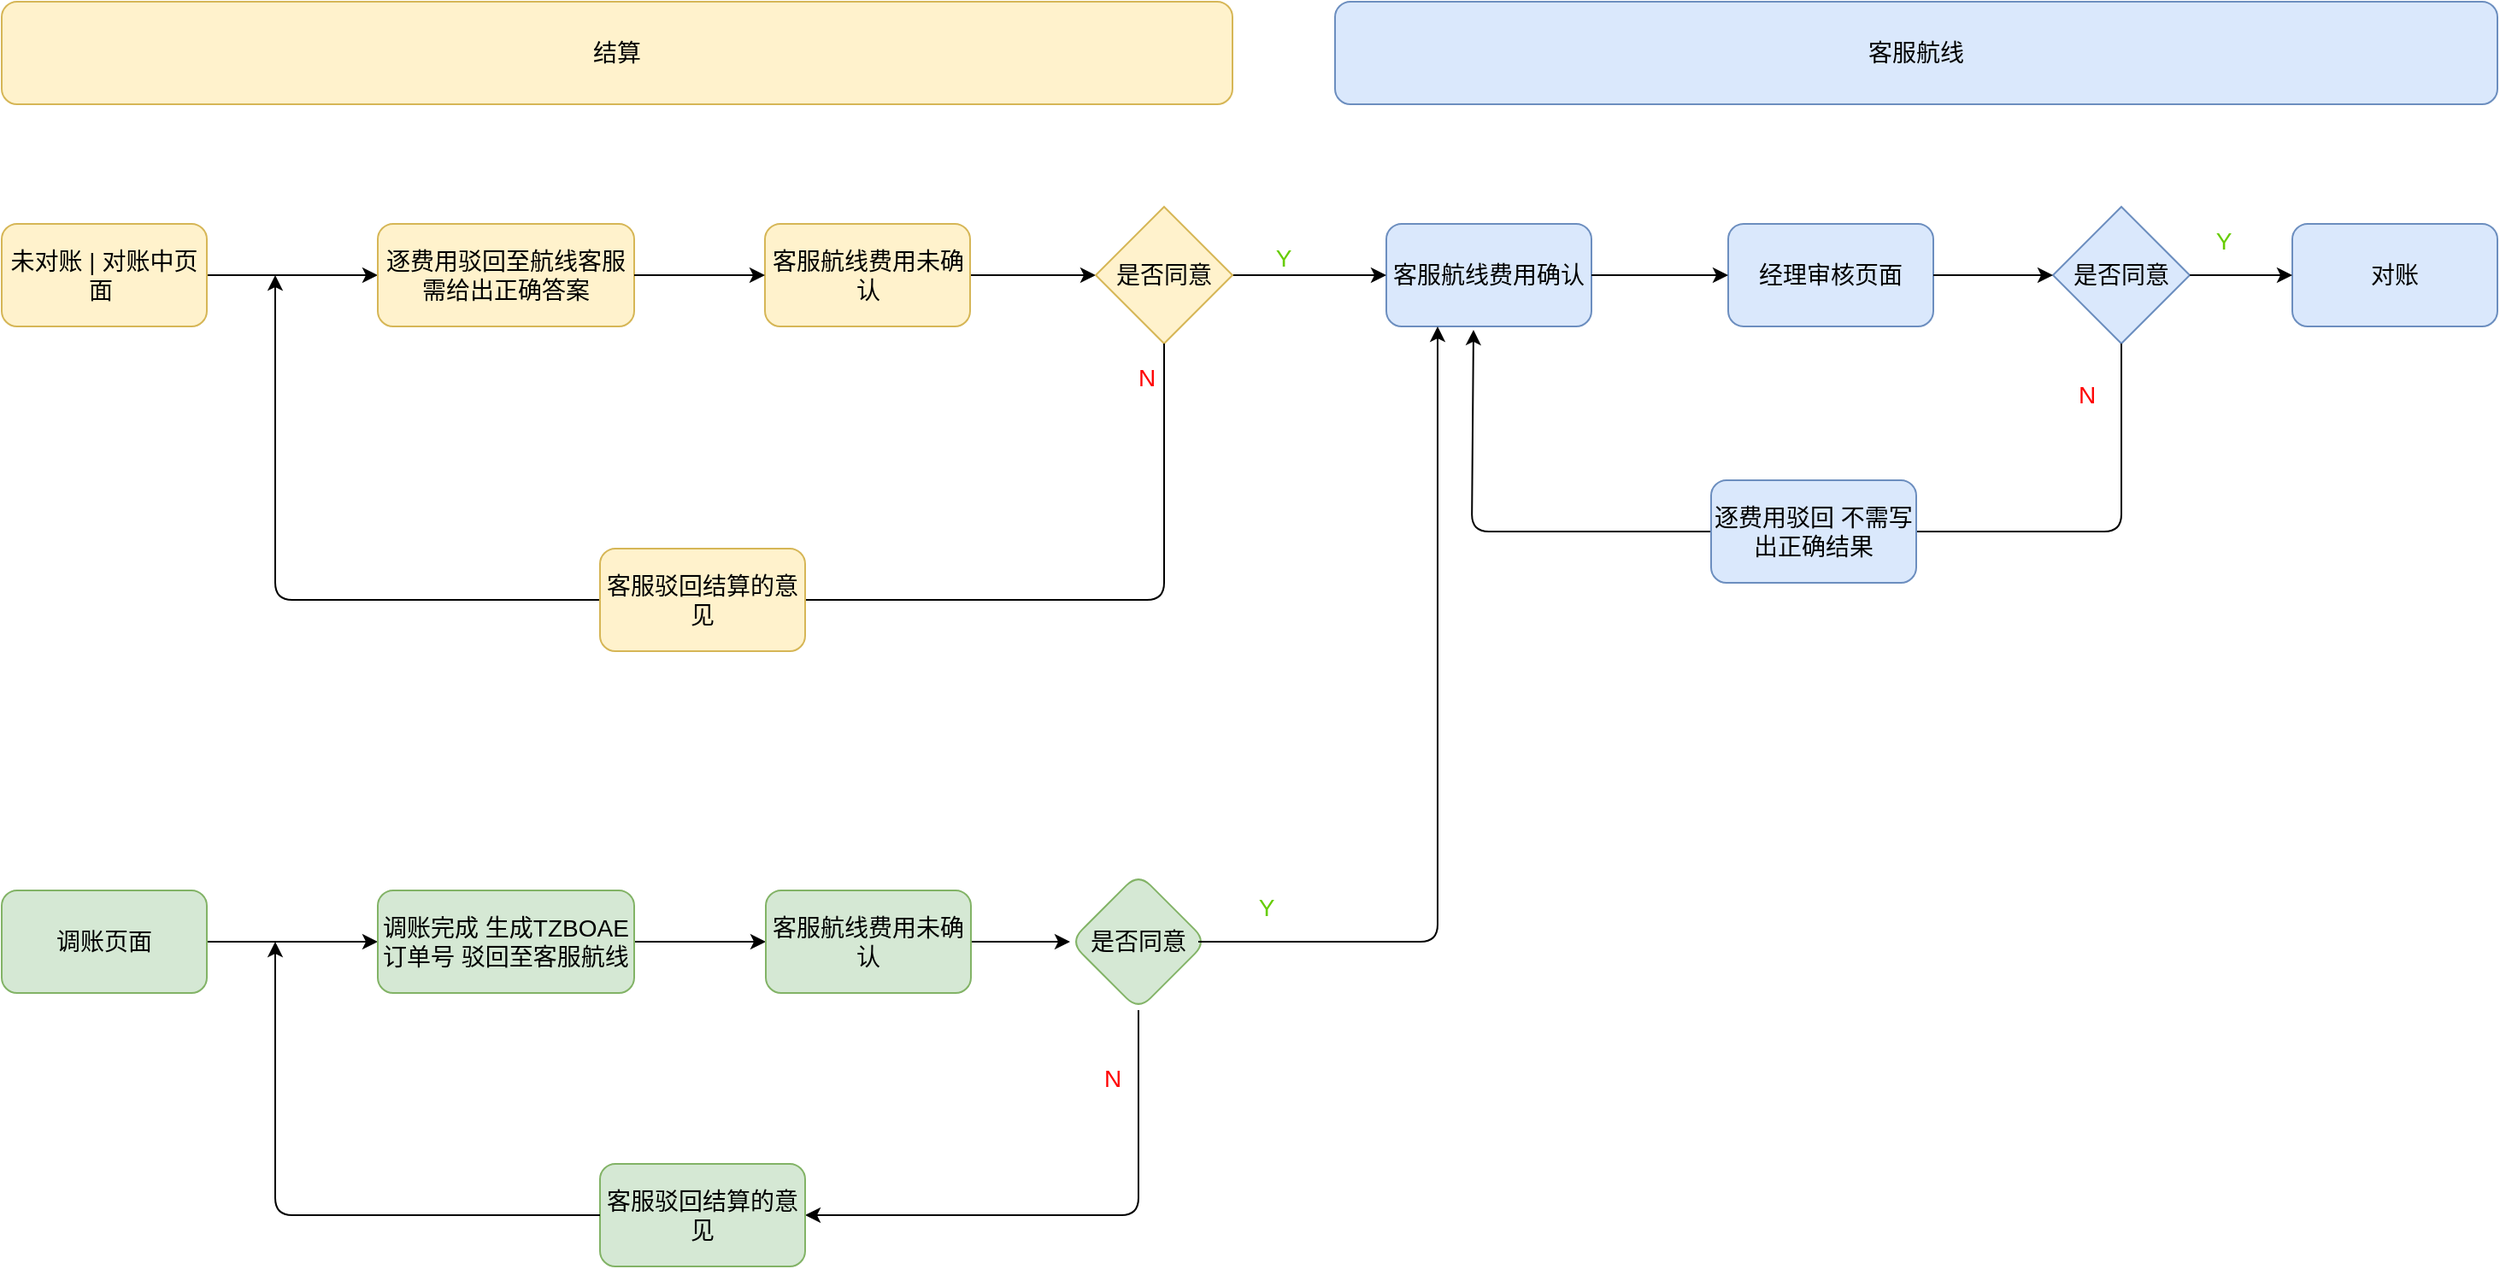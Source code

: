 <mxfile version="13.9.9" type="github">
  <diagram id="01YVRN5WHOi22kXBUqmN" name="第 1 页">
    <mxGraphModel dx="3327" dy="896" grid="1" gridSize="10" guides="1" tooltips="1" connect="1" arrows="1" fold="1" page="1" pageScale="1" pageWidth="827" pageHeight="1169" math="0" shadow="0">
      <root>
        <mxCell id="0" />
        <mxCell id="1" parent="0" />
        <mxCell id="mKIrfrcM3_r9y4etdSSy-2" value="客服航线" style="rounded=1;whiteSpace=wrap;html=1;fillColor=#dae8fc;strokeColor=#6c8ebf;fontSize=14;" parent="1" vertex="1">
          <mxGeometry x="-140" y="140" width="680" height="60" as="geometry" />
        </mxCell>
        <mxCell id="mKIrfrcM3_r9y4etdSSy-4" value="经理审核页面" style="rounded=1;whiteSpace=wrap;html=1;fillColor=#dae8fc;strokeColor=#6c8ebf;fontSize=14;" parent="1" vertex="1">
          <mxGeometry x="90" y="270" width="120" height="60" as="geometry" />
        </mxCell>
        <mxCell id="mKIrfrcM3_r9y4etdSSy-5" value="对账" style="rounded=1;whiteSpace=wrap;html=1;fillColor=#dae8fc;strokeColor=#6c8ebf;fontSize=14;" parent="1" vertex="1">
          <mxGeometry x="420" y="270" width="120" height="60" as="geometry" />
        </mxCell>
        <mxCell id="mKIrfrcM3_r9y4etdSSy-6" value="是否同意" style="rhombus;whiteSpace=wrap;html=1;fillColor=#dae8fc;strokeColor=#6c8ebf;fontSize=14;" parent="1" vertex="1">
          <mxGeometry x="280" y="260" width="80" height="80" as="geometry" />
        </mxCell>
        <mxCell id="mKIrfrcM3_r9y4etdSSy-12" value="客服航线费用确认" style="rounded=1;whiteSpace=wrap;html=1;fillColor=#dae8fc;strokeColor=#6c8ebf;fontSize=14;" parent="1" vertex="1">
          <mxGeometry x="-110" y="270" width="120" height="60" as="geometry" />
        </mxCell>
        <mxCell id="mKIrfrcM3_r9y4etdSSy-13" value="" style="endArrow=classic;html=1;entryX=0;entryY=0.5;entryDx=0;entryDy=0;exitX=1;exitY=0.5;exitDx=0;exitDy=0;fontSize=14;" parent="1" source="mKIrfrcM3_r9y4etdSSy-12" target="mKIrfrcM3_r9y4etdSSy-4" edge="1">
          <mxGeometry width="50" height="50" relative="1" as="geometry">
            <mxPoint x="30" y="300" as="sourcePoint" />
            <mxPoint x="80" y="250" as="targetPoint" />
          </mxGeometry>
        </mxCell>
        <mxCell id="mKIrfrcM3_r9y4etdSSy-14" value="" style="endArrow=classic;html=1;entryX=0;entryY=0.5;entryDx=0;entryDy=0;fontSize=14;" parent="1" target="mKIrfrcM3_r9y4etdSSy-6" edge="1">
          <mxGeometry width="50" height="50" relative="1" as="geometry">
            <mxPoint x="210" y="300" as="sourcePoint" />
            <mxPoint x="260" y="250" as="targetPoint" />
          </mxGeometry>
        </mxCell>
        <mxCell id="mKIrfrcM3_r9y4etdSSy-15" value="" style="endArrow=classic;html=1;entryX=0;entryY=0.5;entryDx=0;entryDy=0;fontSize=14;" parent="1" target="mKIrfrcM3_r9y4etdSSy-5" edge="1">
          <mxGeometry width="50" height="50" relative="1" as="geometry">
            <mxPoint x="360" y="300" as="sourcePoint" />
            <mxPoint x="410" y="250" as="targetPoint" />
          </mxGeometry>
        </mxCell>
        <mxCell id="mKIrfrcM3_r9y4etdSSy-16" value="&lt;font color=&quot;#66cc00&quot; style=&quot;font-size: 14px;&quot;&gt;Y&lt;/font&gt;" style="text;html=1;strokeColor=none;fillColor=none;align=center;verticalAlign=middle;whiteSpace=wrap;rounded=0;fontSize=14;" parent="1" vertex="1">
          <mxGeometry x="360" y="270" width="40" height="20" as="geometry" />
        </mxCell>
        <mxCell id="mKIrfrcM3_r9y4etdSSy-17" value="" style="endArrow=classic;html=1;exitX=0.5;exitY=1;exitDx=0;exitDy=0;entryX=0.425;entryY=1.033;entryDx=0;entryDy=0;entryPerimeter=0;fontSize=14;" parent="1" source="mKIrfrcM3_r9y4etdSSy-6" target="mKIrfrcM3_r9y4etdSSy-12" edge="1">
          <mxGeometry width="50" height="50" relative="1" as="geometry">
            <mxPoint x="340" y="400" as="sourcePoint" />
            <mxPoint x="-50" y="420" as="targetPoint" />
            <Array as="points">
              <mxPoint x="320" y="450" />
              <mxPoint x="-60" y="450" />
            </Array>
          </mxGeometry>
        </mxCell>
        <mxCell id="mKIrfrcM3_r9y4etdSSy-18" value="&lt;font color=&quot;#ff0000&quot; style=&quot;font-size: 14px;&quot;&gt;N&lt;/font&gt;" style="text;html=1;strokeColor=none;fillColor=none;align=center;verticalAlign=middle;whiteSpace=wrap;rounded=0;fontSize=14;" parent="1" vertex="1">
          <mxGeometry x="280" y="360" width="40" height="20" as="geometry" />
        </mxCell>
        <mxCell id="mKIrfrcM3_r9y4etdSSy-20" value="逐费用驳回 不需写出正确结果" style="rounded=1;whiteSpace=wrap;html=1;fillColor=#dae8fc;strokeColor=#6c8ebf;fontSize=14;" parent="1" vertex="1">
          <mxGeometry x="80" y="420" width="120" height="60" as="geometry" />
        </mxCell>
        <mxCell id="mKIrfrcM3_r9y4etdSSy-21" value="结算" style="rounded=1;whiteSpace=wrap;html=1;fillColor=#fff2cc;strokeColor=#d6b656;fontSize=14;" parent="1" vertex="1">
          <mxGeometry x="-920" y="140" width="720" height="60" as="geometry" />
        </mxCell>
        <mxCell id="mKIrfrcM3_r9y4etdSSy-26" value="" style="edgeStyle=orthogonalEdgeStyle;rounded=0;orthogonalLoop=1;jettySize=auto;html=1;fontSize=14;" parent="1" source="mKIrfrcM3_r9y4etdSSy-22" target="mKIrfrcM3_r9y4etdSSy-23" edge="1">
          <mxGeometry relative="1" as="geometry" />
        </mxCell>
        <mxCell id="mKIrfrcM3_r9y4etdSSy-22" value="未对账 | 对账中页面&amp;nbsp;" style="rounded=1;whiteSpace=wrap;html=1;fillColor=#fff2cc;strokeColor=#d6b656;fontSize=14;" parent="1" vertex="1">
          <mxGeometry x="-920" y="270" width="120" height="60" as="geometry" />
        </mxCell>
        <mxCell id="mKIrfrcM3_r9y4etdSSy-29" value="" style="edgeStyle=orthogonalEdgeStyle;rounded=0;orthogonalLoop=1;jettySize=auto;html=1;fontSize=14;" parent="1" source="mKIrfrcM3_r9y4etdSSy-40" target="mKIrfrcM3_r9y4etdSSy-27" edge="1">
          <mxGeometry relative="1" as="geometry" />
        </mxCell>
        <mxCell id="mKIrfrcM3_r9y4etdSSy-23" value="逐费用驳回至航线客服&lt;br style=&quot;font-size: 14px;&quot;&gt;需给出正确答案" style="rounded=1;whiteSpace=wrap;html=1;fillColor=#fff2cc;strokeColor=#d6b656;fontSize=14;" parent="1" vertex="1">
          <mxGeometry x="-700" y="270" width="150" height="60" as="geometry" />
        </mxCell>
        <mxCell id="mKIrfrcM3_r9y4etdSSy-30" style="edgeStyle=orthogonalEdgeStyle;rounded=0;orthogonalLoop=1;jettySize=auto;html=1;entryX=0;entryY=0.5;entryDx=0;entryDy=0;fontSize=14;" parent="1" source="mKIrfrcM3_r9y4etdSSy-27" target="mKIrfrcM3_r9y4etdSSy-12" edge="1">
          <mxGeometry relative="1" as="geometry" />
        </mxCell>
        <mxCell id="mKIrfrcM3_r9y4etdSSy-27" value="是否同意" style="rhombus;whiteSpace=wrap;html=1;fillColor=#fff2cc;strokeColor=#d6b656;fontSize=14;" parent="1" vertex="1">
          <mxGeometry x="-280" y="260" width="80" height="80" as="geometry" />
        </mxCell>
        <mxCell id="mKIrfrcM3_r9y4etdSSy-31" value="&lt;font color=&quot;#66cc00&quot; style=&quot;font-size: 14px;&quot;&gt;Y&lt;/font&gt;" style="text;html=1;strokeColor=none;fillColor=none;align=center;verticalAlign=middle;whiteSpace=wrap;rounded=0;fontSize=14;" parent="1" vertex="1">
          <mxGeometry x="-190" y="280" width="40" height="20" as="geometry" />
        </mxCell>
        <mxCell id="mKIrfrcM3_r9y4etdSSy-32" value="&lt;font color=&quot;#ff0000&quot; style=&quot;font-size: 14px;&quot;&gt;N&lt;/font&gt;" style="text;html=1;strokeColor=none;fillColor=none;align=center;verticalAlign=middle;whiteSpace=wrap;rounded=0;fontSize=14;" parent="1" vertex="1">
          <mxGeometry x="-270" y="350" width="40" height="20" as="geometry" />
        </mxCell>
        <mxCell id="mKIrfrcM3_r9y4etdSSy-37" value="" style="endArrow=classic;html=1;exitX=0.5;exitY=1;exitDx=0;exitDy=0;fontSize=14;" parent="1" source="mKIrfrcM3_r9y4etdSSy-27" edge="1">
          <mxGeometry width="50" height="50" relative="1" as="geometry">
            <mxPoint x="-370" y="440" as="sourcePoint" />
            <mxPoint x="-760" y="300" as="targetPoint" />
            <Array as="points">
              <mxPoint x="-240" y="490" />
              <mxPoint x="-760" y="490" />
            </Array>
          </mxGeometry>
        </mxCell>
        <mxCell id="mKIrfrcM3_r9y4etdSSy-38" value="客服驳回结算的意见" style="rounded=1;whiteSpace=wrap;html=1;fillColor=#fff2cc;strokeColor=#d6b656;fontSize=14;" parent="1" vertex="1">
          <mxGeometry x="-570" y="460" width="120" height="60" as="geometry" />
        </mxCell>
        <mxCell id="mKIrfrcM3_r9y4etdSSy-40" value="客服航线费用未确认" style="rounded=1;whiteSpace=wrap;html=1;fillColor=#fff2cc;strokeColor=#d6b656;fontSize=14;" parent="1" vertex="1">
          <mxGeometry x="-473.5" y="270" width="120" height="60" as="geometry" />
        </mxCell>
        <mxCell id="mKIrfrcM3_r9y4etdSSy-41" value="" style="edgeStyle=orthogonalEdgeStyle;rounded=0;orthogonalLoop=1;jettySize=auto;html=1;fontSize=14;" parent="1" source="mKIrfrcM3_r9y4etdSSy-23" target="mKIrfrcM3_r9y4etdSSy-40" edge="1">
          <mxGeometry relative="1" as="geometry">
            <mxPoint x="-450" y="300" as="sourcePoint" />
            <mxPoint x="-280" y="300" as="targetPoint" />
          </mxGeometry>
        </mxCell>
        <mxCell id="mKIrfrcM3_r9y4etdSSy-46" value="" style="edgeStyle=orthogonalEdgeStyle;rounded=0;orthogonalLoop=1;jettySize=auto;html=1;fontSize=14;" parent="1" source="mKIrfrcM3_r9y4etdSSy-42" target="mKIrfrcM3_r9y4etdSSy-45" edge="1">
          <mxGeometry relative="1" as="geometry" />
        </mxCell>
        <mxCell id="mKIrfrcM3_r9y4etdSSy-42" value="调账页面" style="rounded=1;whiteSpace=wrap;html=1;fillColor=#d5e8d4;strokeColor=#82b366;fontSize=14;" parent="1" vertex="1">
          <mxGeometry x="-920" y="660" width="120" height="60" as="geometry" />
        </mxCell>
        <mxCell id="mKIrfrcM3_r9y4etdSSy-48" value="" style="edgeStyle=orthogonalEdgeStyle;rounded=0;orthogonalLoop=1;jettySize=auto;html=1;fontSize=14;" parent="1" source="mKIrfrcM3_r9y4etdSSy-45" target="mKIrfrcM3_r9y4etdSSy-47" edge="1">
          <mxGeometry relative="1" as="geometry" />
        </mxCell>
        <mxCell id="mKIrfrcM3_r9y4etdSSy-45" value="调账完成 生成TZBOAE订单号 驳回至客服航线" style="whiteSpace=wrap;html=1;rounded=1;strokeColor=#82b366;fillColor=#d5e8d4;fontSize=14;" parent="1" vertex="1">
          <mxGeometry x="-700" y="660" width="150" height="60" as="geometry" />
        </mxCell>
        <mxCell id="mKIrfrcM3_r9y4etdSSy-50" value="" style="edgeStyle=orthogonalEdgeStyle;rounded=0;orthogonalLoop=1;jettySize=auto;html=1;fontSize=14;" parent="1" source="mKIrfrcM3_r9y4etdSSy-47" target="mKIrfrcM3_r9y4etdSSy-49" edge="1">
          <mxGeometry relative="1" as="geometry" />
        </mxCell>
        <mxCell id="mKIrfrcM3_r9y4etdSSy-47" value="&lt;span style=&quot;font-size: 14px;&quot;&gt;客服航线费用未确认&lt;/span&gt;" style="whiteSpace=wrap;html=1;rounded=1;strokeColor=#82b366;fillColor=#d5e8d4;fontSize=14;" parent="1" vertex="1">
          <mxGeometry x="-473" y="660" width="120" height="60" as="geometry" />
        </mxCell>
        <mxCell id="mKIrfrcM3_r9y4etdSSy-49" value="&lt;span style=&quot;font-size: 14px;&quot;&gt;是否同意&lt;/span&gt;" style="rhombus;whiteSpace=wrap;html=1;rounded=1;strokeColor=#82b366;fillColor=#d5e8d4;fontSize=14;" parent="1" vertex="1">
          <mxGeometry x="-295" y="650" width="80" height="80" as="geometry" />
        </mxCell>
        <mxCell id="mKIrfrcM3_r9y4etdSSy-51" value="" style="endArrow=classic;html=1;entryX=0.25;entryY=1;entryDx=0;entryDy=0;fontSize=14;" parent="1" target="mKIrfrcM3_r9y4etdSSy-12" edge="1">
          <mxGeometry width="50" height="50" relative="1" as="geometry">
            <mxPoint x="-220" y="690" as="sourcePoint" />
            <mxPoint x="-170" y="640" as="targetPoint" />
            <Array as="points">
              <mxPoint x="-80" y="690" />
            </Array>
          </mxGeometry>
        </mxCell>
        <mxCell id="mKIrfrcM3_r9y4etdSSy-52" value="&lt;font color=&quot;#66cc00&quot; style=&quot;font-size: 14px;&quot;&gt;Y&lt;/font&gt;" style="text;html=1;strokeColor=none;fillColor=none;align=center;verticalAlign=middle;whiteSpace=wrap;rounded=0;fontSize=14;" parent="1" vertex="1">
          <mxGeometry x="-200" y="660" width="40" height="20" as="geometry" />
        </mxCell>
        <mxCell id="mKIrfrcM3_r9y4etdSSy-53" value="&lt;font color=&quot;#ff0000&quot; style=&quot;font-size: 14px;&quot;&gt;N&lt;/font&gt;" style="text;html=1;strokeColor=none;fillColor=none;align=center;verticalAlign=middle;whiteSpace=wrap;rounded=0;fontSize=14;" parent="1" vertex="1">
          <mxGeometry x="-290" y="760" width="40" height="20" as="geometry" />
        </mxCell>
        <mxCell id="mKIrfrcM3_r9y4etdSSy-55" value="" style="endArrow=classic;html=1;exitX=0.5;exitY=1;exitDx=0;exitDy=0;entryX=1;entryY=0.5;entryDx=0;entryDy=0;fontSize=14;" parent="1" source="mKIrfrcM3_r9y4etdSSy-49" target="mKIrfrcM3_r9y4etdSSy-56" edge="1">
          <mxGeometry width="50" height="50" relative="1" as="geometry">
            <mxPoint x="-230" y="830" as="sourcePoint" />
            <mxPoint x="-255" y="850" as="targetPoint" />
            <Array as="points">
              <mxPoint x="-255" y="850" />
            </Array>
          </mxGeometry>
        </mxCell>
        <mxCell id="mKIrfrcM3_r9y4etdSSy-56" value="客服驳回结算的意见" style="rounded=1;whiteSpace=wrap;html=1;fillColor=#d5e8d4;strokeColor=#82b366;fontSize=14;" parent="1" vertex="1">
          <mxGeometry x="-570" y="820" width="120" height="60" as="geometry" />
        </mxCell>
        <mxCell id="mKIrfrcM3_r9y4etdSSy-57" value="" style="endArrow=classic;html=1;exitX=0;exitY=0.5;exitDx=0;exitDy=0;fontSize=14;" parent="1" source="mKIrfrcM3_r9y4etdSSy-56" edge="1">
          <mxGeometry width="50" height="50" relative="1" as="geometry">
            <mxPoint x="-690" y="850" as="sourcePoint" />
            <mxPoint x="-760" y="690" as="targetPoint" />
            <Array as="points">
              <mxPoint x="-760" y="850" />
            </Array>
          </mxGeometry>
        </mxCell>
      </root>
    </mxGraphModel>
  </diagram>
</mxfile>
